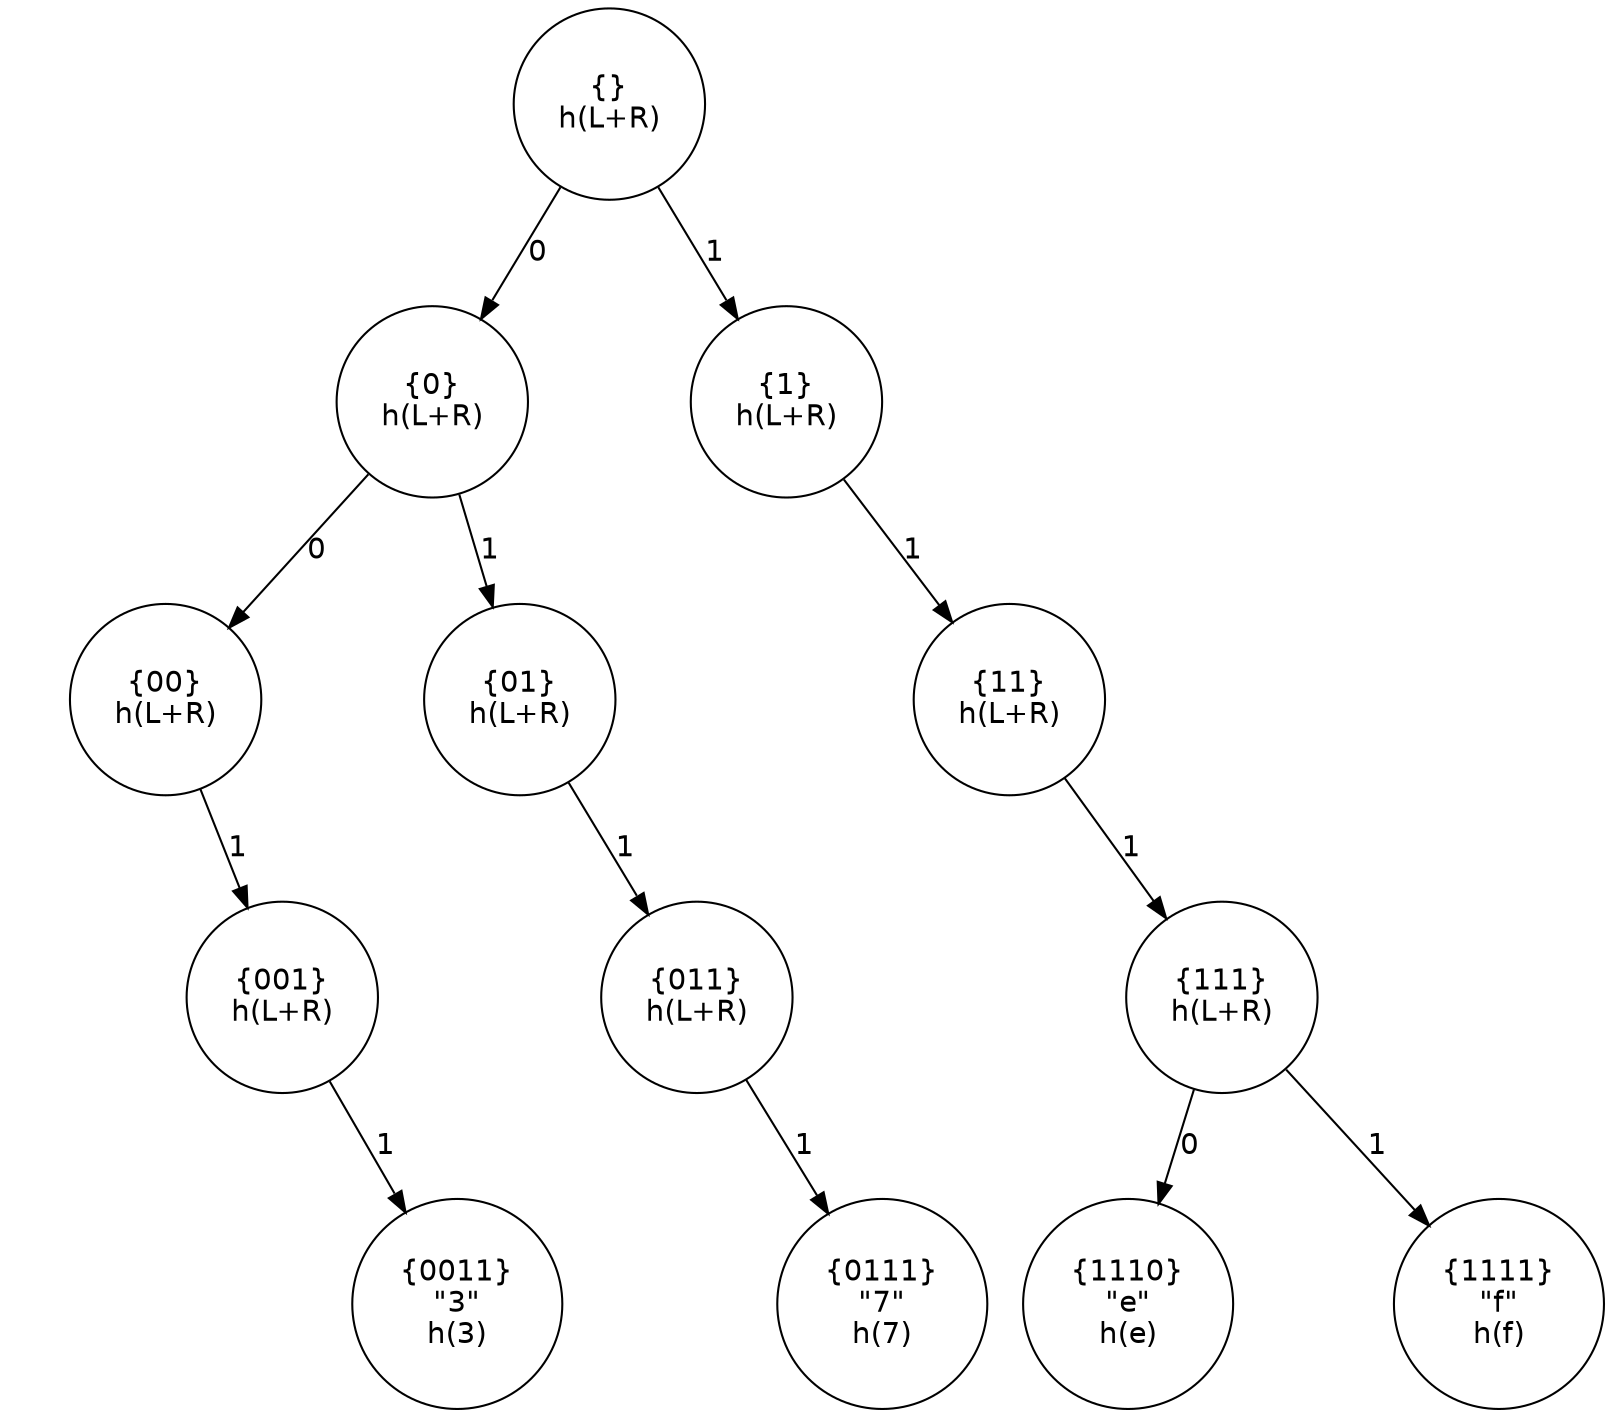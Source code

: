 digraph A {
	graph [fontname = "Helvetica"];
	node [fontname = "Helvetica",shape=circle,width=0.6];
	edge [fontname = "Helvetica"];

	n [label="{}\nh(L+R)"];
	n0 [label="{0}\nh(L+R)"];
	n1 [label="{1}\nh(L+R)"];

	n00 [label="{00}\nh(L+R)"];
	n001 [label="{001}\nh(L+R)"];
	n0011 [label="{0011}\n\"3\"\nh(3)"];

	n01 [label="{01}\nh(L+R)"];
	n011 [label="{011}\nh(L+R)"];
	n0111 [label="{0111}\n\"7\"\nh(7)"];

	n11 [label="{11}\nh(L+R)"];
	n111 [label="{111}\nh(L+R)"];
	n1111 [label="{1111}\n\"f\"\nh(f)"];

	n1110 [label="{1110}\n\"e\"\nh(e)"];

	n -> n0 [label="0"];
	mA [label="", width=0.1, style=invis];
	n -> mA [style=invis];
	n -> n1 [label="1"];
	{rank=same n0 -> mA -> n1 [style=invis]};

	n0 -> n00 [label="0"];
	mn0 [label="", width=0.1, style=invis];
	n0 -> mn0 [style=invis];
	n0 -> n01 [label="1"];
	{rank=same n00 -> mn0 -> n01 [style=invis]};

	n10 [label="", width=0.1, style=invis];
	n1 -> n10 [style=invis];
	mn1 [label="", width=0.1, style=invis];
	n1 -> mn1 [style=invis];
	n1 -> n11 [label="1"];
	{rank=same n10 -> mn1 -> n11 [style=invis]};

	n000 [label="", width=0.1, style=invis];
	n00 -> n000  [style=invis];
	mn00 [label="", width=0.1, style=invis];
	n00 -> mn00 [style=invis];
	n00 -> n001 [label="1"];
	{rank=same n000 -> mn00 -> n001 [style=invis]};

	n010 [label="", width=0.1, style=invis];
	n01 -> n010  [style=invis];
	mn01 [label="", width=0.1, style=invis];
	n01 -> mn01 [style=invis];
	n01 -> n011 [label="1"];
	{rank=same n010 -> mn01 -> n011 [style=invis]};

	n110 [label="", width=0.1, style=invis];
	n11 -> n110  [style=invis];
	mn11 [label="", width=0.1, style=invis];
	n11 -> mn11 [style=invis];
	n11 -> n111 [label="1"];
	{rank=same n110 -> mn11 -> n111 [style=invis]};

	n0010 [label="", width=0.1, style=invis];
	n001 -> n0010  [style=invis];
	mn001 [label="", width=0.1, style=invis];
	n001 -> mn001 [style=invis];
	n001 -> n0011 [label="1"];
	{rank=same n0010 -> mn001 -> n0011 [style=invis]};

	n0110 [label="", width=0.1, style=invis];
	n011 -> n0110  [style=invis];
	mn011 [label="", width=0.1, style=invis];
	n011 -> mn011 [style=invis];
	n011 -> n0111 [label="1"];
	{rank=same n0110 -> mn011 -> n0111 [style=invis]};

	n111 -> n1110 [label="0"];
	mn111 [label="", width=0.1, style=invis];
	n111 -> mn111 [style=invis];
	n111 -> n1111 [label="1"];
	{rank=same n1110 -> mn111 -> n1111 [style=invis]};
}

digraph B {
	graph [fontname = "Helvetica"];
	node [fontname = "Helvetica",shape=circle,width=0.6];
	edge [fontname = "Helvetica"];

	n [label="{}\nh(L+R)"];
	n0 [label="{0}\nh(L+R)"];
	n1 [label="{1}\nh(L+R)"];

	n00 [label="{00}\nh(L+R)"];
	n10 [label="{10}\nh(L+R)",color=red,fillcolor=lightgray,style=filled];
	n001 [label="{001}\nh(L+R)"];
	n0011 [label="{0011}\n\"3\"\nh(3)"];

	n101 [label="{101}\nh(L+R)",color=red,fillcolor=lightgray,style=filled];
	n1011 [label="{1011}\n\"b\"\nh(b)",color=red,fillcolor=lightgray,style=filled];


	n01 [label="{01}\nh(L+R)"];
	n011 [label="{011}\nh(L+R)"];
	n0111 [label="{0111}\n\"7\"\nh(7)"];

	n11 [label="{11}\nh(L+R)"];
	n111 [label="{111}\nh(L+R)"];
	n1111 [label="{1111}\n\"f\"\nh(f)"];

	n1110 [label="{1110}\n\"e\"\nh(e)"];

	n -> n0 [label="0"];
	mA [label="", width=0.1, style=invis];
	n -> mA [style=invis];
	n -> n1 [label="1"];
	{rank=same n0 -> mA -> n1 [style=invis]};

	n0 -> n00 [label="0"];
	mn0 [label="", width=0.1, style=invis];
	n0 -> mn0 [style=invis];
	n0 -> n01 [label="1"];
	{rank=same n00 -> mn0 -> n01 [style=invis]};

	n1 -> n10 [color=red];
	mn1 [label="", width=0.1, style=invis];
	n1 -> mn1 [style=invis];
	n1 -> n11 [label="1"];
	{rank=same n10 -> mn1 -> n11 [style=invis]};

	n000 [label="", width=0.1, style=invis];
	n00 -> n000  [style=invis];
	mn00 [label="", width=0.1, style=invis];
	n00 -> mn00 [style=invis];
	n00 -> n001 [label="1"];
	{rank=same n000 -> mn00 -> n001 [style=invis]};

	n010 [label="", width=0.1, style=invis];
	n01 -> n010  [style=invis];
	mn01 [label="", width=0.1, style=invis];
	n01 -> mn01 [style=invis];
	n01 -> n011 [label="1"];
	{rank=same n010 -> mn01 -> n011 [style=invis]};

	n110 [label="", width=0.1, style=invis];
	n11 -> n110  [style=invis];
	mn11 [label="", width=0.1, style=invis];
	n11 -> mn11 [style=invis];
	n11 -> n111 [label="1"];
	{rank=same n110 -> mn11 -> n111 [style=invis]};

	n100 [label="", width=0.1, style=invis];
	n10 -> n100  [style=invis];
	mn10 [label="", width=0.1, style=invis];
	n10 -> mn10 [style=invis];
	n10 -> n101 [label="1",color=red];
	{rank=same n100 -> mn10 -> n101 [style=invis]};

	n0010 [label="", width=0.1, style=invis];
	n001 -> n0010  [style=invis];
	mn001 [label="", width=0.1, style=invis];
	n001 -> mn001 [style=invis];
	n001 -> n0011 [label="1"];
	{rank=same n0010 -> mn001 -> n0011 [style=invis]};

	n0110 [label="", width=0.1, style=invis];
	n011 -> n0110  [style=invis];
	mn011 [label="", width=0.1, style=invis];
	n011 -> mn011 [style=invis];
	n011 -> n0111 [label="1"];
	{rank=same n0110 -> mn011 -> n0111 [style=invis]};

	n1010 [label="", width=0.1, style=invis];
	n101 -> n1010  [style=invis];
	mn101 [label="", width=0.1, style=invis];
	n101 -> mn101 [style=invis];
	n101 -> n1011 [label="1",color=red];
	{rank=same n1010 -> mn101 -> n1011 [style=invis]};

	n111 -> n1110 [label="0"];
	mn111 [label="", width=0.1, style=invis];
	n111 -> mn111 [style=invis];
	n111 -> n1111 [label="1"];
	{rank=same n1110 -> mn111 -> n1111 [style=invis]};
}

digraph C {
	graph [fontname = "Helvetica"];
	node [fontname = "Helvetica",shape=circle,width=0.6];
	edge [fontname = "Helvetica"];

	n [label="{}\nh(L+R)"];
	n0 [label="{0}\nh(L+R)"];
	
	n0011 [label="{0011}\n\"3\"\nh(3)"];

	n0111 [label="{0111}\n\"7\"\nh(7)"];

	n111 [label="{111}\nh(L+R)"];
	n1111 [label="{1111}\n\"f\"\nh(f)"];

	n1110 [label="{1110}\n\"e\"\nh(e)"];

	n -> n0 [label="0"];
	mA [label="", width=0.1, style=invis];
	n -> mA [style=invis];
	n -> n111 [label="111"];
	{rank=same n0 -> mA -> n111 [style=invis]};

	n0 -> n0011 [label="011"];
	mn0 [label="", width=0.1, style=invis];
	n0 -> mn0 [style=invis];
	n0 -> n0111 [label="111"];
	{rank=same n0011 -> mn0 -> n0111 [style=invis]};

	n111 -> n1110 [label="0"];
	mn111 [label="", width=0.1, style=invis];
	n111 -> mn111 [style=invis];
	n111 -> n1111 [label="1"];
	{rank=same n1110 -> mn111 -> n1111 [style=invis]};
}

digraph D {
	graph [fontname = "Helvetica"];
	node [fontname = "Helvetica",shape=circle,width=0.6];
	edge [fontname = "Helvetica"];

	n [label="{}\nh(L+R)"];
	n0 [label="{0}\nh(L+R)"];
	n1 [label="{1}\nh(L+R)",color=red,fillcolor=lightgray,style=filled];
	n0011 [label="{0011}\n\"3\"\nh(3)"];
	n1011 [label="{1011}\n\"b\"\nh(b)",color=red,fillcolor=lightgray,style=filled];
	n0111 [label="{0111}\n\"7\"\nh(7)"];
	n111 [label="{111}\nh(L+R)"];
	n1111 [label="{1111}\n\"f\"\nh(f)"];
	n1110 [label="{1110}\n\"e\"\nh(e)"];

	n -> n0 [label="0"];
	mA [label="", width=0.1, style=invis];
	n -> mA [style=invis];
	n -> n1 [label="1"];
	{rank=same n0 -> mA -> n1 [style=invis]};

	n0 -> n0011 [label="011"];
	mn0 [label="", width=0.1, style=invis];
	n0 -> mn0 [style=invis];
	n0 -> n0111 [label="111"];
	{rank=same n0011 -> mn0 -> n0111 [style=invis]};

	n1 -> n1011 [label="011",color=red];
	mn1 [label="", width=0.1, style=invis];
	n1 -> mn1 [style=invis];
	n1 -> n111 [label="11"];
	{rank=same n1011 -> mn1 -> n111 [style=invis]};

	n111 -> n1110 [label="0"];
	mn111 [label="", width=0.1, style=invis];
	n111 -> mn111 [style=invis];
	n111 -> n1111 [label="1"];
	{rank=same n1110 -> mn111 -> n1111 [style=invis]};
}

